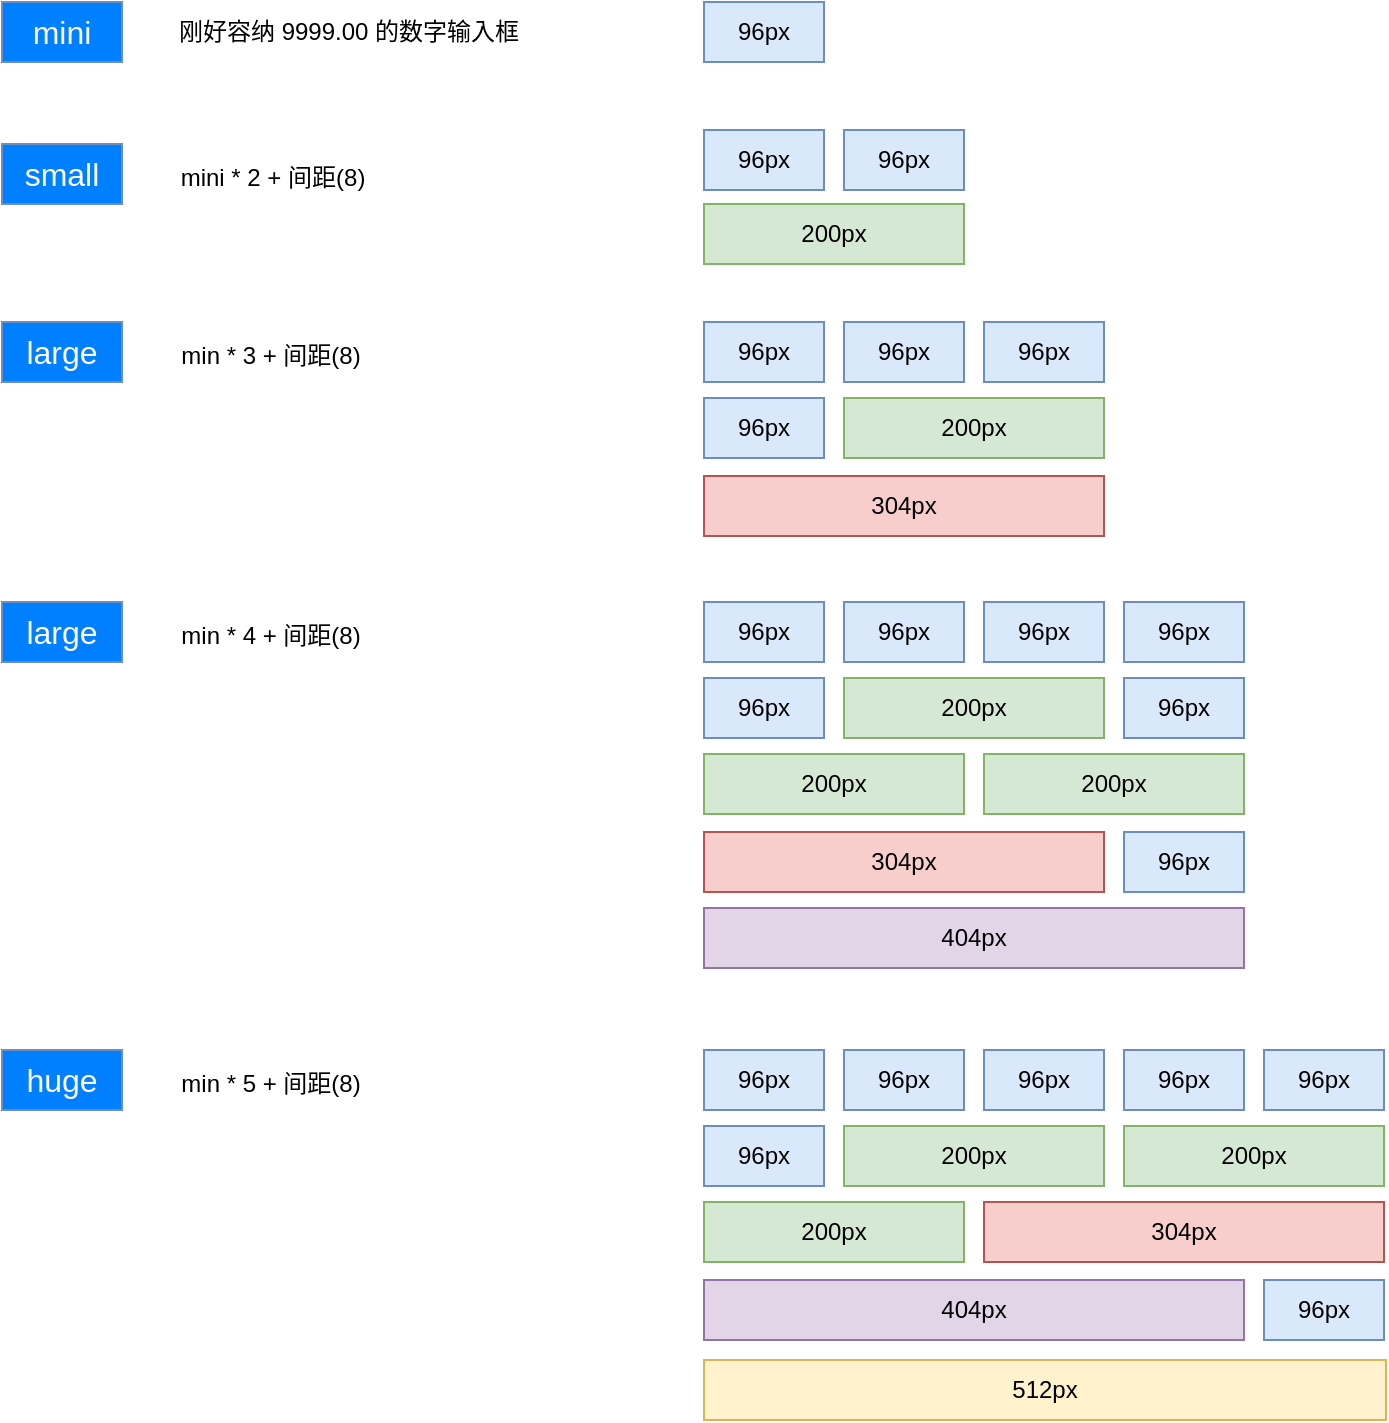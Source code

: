 <mxfile version="20.3.0" type="device" pages="3"><diagram id="fIvN_w8qpU_l4cQ-Hi-v" name="width"><mxGraphModel dx="1106" dy="415" grid="0" gridSize="10" guides="1" tooltips="1" connect="1" arrows="1" fold="1" page="0" pageScale="1" pageWidth="827" pageHeight="1169" math="0" shadow="0"><root><mxCell id="0"/><mxCell id="1" parent="0"/><mxCell id="_XSVKCoGGZaWdRooSwEk-4" value="&lt;font color=&quot;#ffffff&quot; style=&quot;font-size: 16px;&quot;&gt;mini&lt;/font&gt;" style="text;html=1;strokeColor=#6c8ebf;fillColor=#007FFF;align=center;verticalAlign=middle;whiteSpace=wrap;rounded=0;" parent="1" vertex="1"><mxGeometry x="7" y="696" width="60" height="30" as="geometry"/></mxCell><mxCell id="_XSVKCoGGZaWdRooSwEk-5" value="&lt;font color=&quot;#ffffff&quot;&gt;&lt;span style=&quot;font-size: 16px;&quot;&gt;small&lt;/span&gt;&lt;/font&gt;" style="text;html=1;strokeColor=#6c8ebf;fillColor=#007FFF;align=center;verticalAlign=middle;whiteSpace=wrap;rounded=0;" parent="1" vertex="1"><mxGeometry x="7" y="767" width="60" height="30" as="geometry"/></mxCell><mxCell id="_XSVKCoGGZaWdRooSwEk-6" value="&lt;font color=&quot;#ffffff&quot;&gt;&lt;span style=&quot;font-size: 16px;&quot;&gt;large&lt;/span&gt;&lt;/font&gt;" style="text;html=1;strokeColor=#6c8ebf;fillColor=#007FFF;align=center;verticalAlign=middle;whiteSpace=wrap;rounded=0;" parent="1" vertex="1"><mxGeometry x="7" y="856" width="60" height="30" as="geometry"/></mxCell><mxCell id="DkcpsEwHu0-lN8CSCD0D-1" value="96px" style="rounded=0;whiteSpace=wrap;html=1;fillColor=#dae8fc;strokeColor=#6c8ebf;" vertex="1" parent="1"><mxGeometry x="358" y="696" width="60" height="30" as="geometry"/></mxCell><mxCell id="DkcpsEwHu0-lN8CSCD0D-2" value="96px" style="rounded=0;whiteSpace=wrap;html=1;fillColor=#dae8fc;strokeColor=#6c8ebf;" vertex="1" parent="1"><mxGeometry x="358" y="760" width="60" height="30" as="geometry"/></mxCell><mxCell id="DkcpsEwHu0-lN8CSCD0D-3" value="96px" style="rounded=0;whiteSpace=wrap;html=1;fillColor=#dae8fc;strokeColor=#6c8ebf;" vertex="1" parent="1"><mxGeometry x="428" y="760" width="60" height="30" as="geometry"/></mxCell><mxCell id="DkcpsEwHu0-lN8CSCD0D-4" value="刚好容纳 9999.00 的数字输入框" style="text;html=1;align=center;verticalAlign=middle;resizable=0;points=[];autosize=1;strokeColor=none;fillColor=none;" vertex="1" parent="1"><mxGeometry x="86" y="698" width="188" height="26" as="geometry"/></mxCell><mxCell id="DkcpsEwHu0-lN8CSCD0D-5" value="200px" style="rounded=0;whiteSpace=wrap;html=1;fillColor=#d5e8d4;strokeColor=#82b366;" vertex="1" parent="1"><mxGeometry x="358" y="797" width="130" height="30" as="geometry"/></mxCell><mxCell id="DkcpsEwHu0-lN8CSCD0D-6" value="mini * 2 + 间距(8)" style="text;html=1;align=center;verticalAlign=middle;resizable=0;points=[];autosize=1;strokeColor=none;fillColor=none;" vertex="1" parent="1"><mxGeometry x="87" y="771" width="110" height="26" as="geometry"/></mxCell><mxCell id="DkcpsEwHu0-lN8CSCD0D-7" value="96px" style="rounded=0;whiteSpace=wrap;html=1;fillColor=#dae8fc;strokeColor=#6c8ebf;" vertex="1" parent="1"><mxGeometry x="358" y="856" width="60" height="30" as="geometry"/></mxCell><mxCell id="DkcpsEwHu0-lN8CSCD0D-8" value="96px" style="rounded=0;whiteSpace=wrap;html=1;fillColor=#dae8fc;strokeColor=#6c8ebf;" vertex="1" parent="1"><mxGeometry x="428" y="856" width="60" height="30" as="geometry"/></mxCell><mxCell id="DkcpsEwHu0-lN8CSCD0D-9" value="200px" style="rounded=0;whiteSpace=wrap;html=1;fillColor=#d5e8d4;strokeColor=#82b366;" vertex="1" parent="1"><mxGeometry x="428" y="894" width="130" height="30" as="geometry"/></mxCell><mxCell id="DkcpsEwHu0-lN8CSCD0D-10" value="96px" style="rounded=0;whiteSpace=wrap;html=1;fillColor=#dae8fc;strokeColor=#6c8ebf;" vertex="1" parent="1"><mxGeometry x="498" y="856" width="60" height="30" as="geometry"/></mxCell><mxCell id="DkcpsEwHu0-lN8CSCD0D-11" value="96px" style="rounded=0;whiteSpace=wrap;html=1;fillColor=#dae8fc;strokeColor=#6c8ebf;" vertex="1" parent="1"><mxGeometry x="358" y="894" width="60" height="30" as="geometry"/></mxCell><mxCell id="DkcpsEwHu0-lN8CSCD0D-12" value="304px" style="rounded=0;whiteSpace=wrap;html=1;fillColor=#f8cecc;strokeColor=#b85450;" vertex="1" parent="1"><mxGeometry x="358" y="933" width="200" height="30" as="geometry"/></mxCell><mxCell id="DkcpsEwHu0-lN8CSCD0D-13" value="min * 3 + 间距(8)" style="text;html=1;align=center;verticalAlign=middle;resizable=0;points=[];autosize=1;strokeColor=none;fillColor=none;" vertex="1" parent="1"><mxGeometry x="87" y="860" width="108" height="26" as="geometry"/></mxCell><mxCell id="DkcpsEwHu0-lN8CSCD0D-14" value="&lt;font color=&quot;#ffffff&quot;&gt;&lt;span style=&quot;font-size: 16px;&quot;&gt;large&lt;/span&gt;&lt;/font&gt;" style="text;html=1;strokeColor=#6c8ebf;fillColor=#007FFF;align=center;verticalAlign=middle;whiteSpace=wrap;rounded=0;" vertex="1" parent="1"><mxGeometry x="7" y="996" width="60" height="30" as="geometry"/></mxCell><mxCell id="DkcpsEwHu0-lN8CSCD0D-15" value="96px" style="rounded=0;whiteSpace=wrap;html=1;fillColor=#dae8fc;strokeColor=#6c8ebf;" vertex="1" parent="1"><mxGeometry x="358" y="996" width="60" height="30" as="geometry"/></mxCell><mxCell id="DkcpsEwHu0-lN8CSCD0D-16" value="96px" style="rounded=0;whiteSpace=wrap;html=1;fillColor=#dae8fc;strokeColor=#6c8ebf;" vertex="1" parent="1"><mxGeometry x="428" y="996" width="60" height="30" as="geometry"/></mxCell><mxCell id="DkcpsEwHu0-lN8CSCD0D-17" value="200px" style="rounded=0;whiteSpace=wrap;html=1;fillColor=#d5e8d4;strokeColor=#82b366;" vertex="1" parent="1"><mxGeometry x="428" y="1034" width="130" height="30" as="geometry"/></mxCell><mxCell id="DkcpsEwHu0-lN8CSCD0D-18" value="96px" style="rounded=0;whiteSpace=wrap;html=1;fillColor=#dae8fc;strokeColor=#6c8ebf;" vertex="1" parent="1"><mxGeometry x="498" y="996" width="60" height="30" as="geometry"/></mxCell><mxCell id="DkcpsEwHu0-lN8CSCD0D-19" value="96px" style="rounded=0;whiteSpace=wrap;html=1;fillColor=#dae8fc;strokeColor=#6c8ebf;" vertex="1" parent="1"><mxGeometry x="358" y="1034" width="60" height="30" as="geometry"/></mxCell><mxCell id="DkcpsEwHu0-lN8CSCD0D-20" value="304px" style="rounded=0;whiteSpace=wrap;html=1;fillColor=#f8cecc;strokeColor=#b85450;" vertex="1" parent="1"><mxGeometry x="358" y="1111" width="200" height="30" as="geometry"/></mxCell><mxCell id="DkcpsEwHu0-lN8CSCD0D-21" value="min * 4 + 间距(8)" style="text;html=1;align=center;verticalAlign=middle;resizable=0;points=[];autosize=1;strokeColor=none;fillColor=none;" vertex="1" parent="1"><mxGeometry x="87" y="1000" width="108" height="26" as="geometry"/></mxCell><mxCell id="DkcpsEwHu0-lN8CSCD0D-22" value="96px" style="rounded=0;whiteSpace=wrap;html=1;fillColor=#dae8fc;strokeColor=#6c8ebf;" vertex="1" parent="1"><mxGeometry x="568" y="996" width="60" height="30" as="geometry"/></mxCell><mxCell id="DkcpsEwHu0-lN8CSCD0D-23" value="96px" style="rounded=0;whiteSpace=wrap;html=1;fillColor=#dae8fc;strokeColor=#6c8ebf;" vertex="1" parent="1"><mxGeometry x="568" y="1034" width="60" height="30" as="geometry"/></mxCell><mxCell id="DkcpsEwHu0-lN8CSCD0D-24" value="96px" style="rounded=0;whiteSpace=wrap;html=1;fillColor=#dae8fc;strokeColor=#6c8ebf;" vertex="1" parent="1"><mxGeometry x="568" y="1111" width="60" height="30" as="geometry"/></mxCell><mxCell id="DkcpsEwHu0-lN8CSCD0D-25" value="200px" style="rounded=0;whiteSpace=wrap;html=1;fillColor=#d5e8d4;strokeColor=#82b366;" vertex="1" parent="1"><mxGeometry x="358" y="1072" width="130" height="30" as="geometry"/></mxCell><mxCell id="DkcpsEwHu0-lN8CSCD0D-26" value="200px" style="rounded=0;whiteSpace=wrap;html=1;fillColor=#d5e8d4;strokeColor=#82b366;" vertex="1" parent="1"><mxGeometry x="498" y="1072" width="130" height="30" as="geometry"/></mxCell><mxCell id="DkcpsEwHu0-lN8CSCD0D-27" value="&lt;font color=&quot;#ffffff&quot;&gt;&lt;span style=&quot;font-size: 16px;&quot;&gt;huge&lt;/span&gt;&lt;/font&gt;" style="text;html=1;strokeColor=#6c8ebf;fillColor=#007FFF;align=center;verticalAlign=middle;whiteSpace=wrap;rounded=0;" vertex="1" parent="1"><mxGeometry x="7" y="1220" width="60" height="30" as="geometry"/></mxCell><mxCell id="DkcpsEwHu0-lN8CSCD0D-28" value="96px" style="rounded=0;whiteSpace=wrap;html=1;fillColor=#dae8fc;strokeColor=#6c8ebf;" vertex="1" parent="1"><mxGeometry x="358" y="1220" width="60" height="30" as="geometry"/></mxCell><mxCell id="DkcpsEwHu0-lN8CSCD0D-29" value="96px" style="rounded=0;whiteSpace=wrap;html=1;fillColor=#dae8fc;strokeColor=#6c8ebf;" vertex="1" parent="1"><mxGeometry x="428" y="1220" width="60" height="30" as="geometry"/></mxCell><mxCell id="DkcpsEwHu0-lN8CSCD0D-30" value="200px" style="rounded=0;whiteSpace=wrap;html=1;fillColor=#d5e8d4;strokeColor=#82b366;" vertex="1" parent="1"><mxGeometry x="428" y="1258" width="130" height="30" as="geometry"/></mxCell><mxCell id="DkcpsEwHu0-lN8CSCD0D-31" value="96px" style="rounded=0;whiteSpace=wrap;html=1;fillColor=#dae8fc;strokeColor=#6c8ebf;" vertex="1" parent="1"><mxGeometry x="498" y="1220" width="60" height="30" as="geometry"/></mxCell><mxCell id="DkcpsEwHu0-lN8CSCD0D-32" value="96px" style="rounded=0;whiteSpace=wrap;html=1;fillColor=#dae8fc;strokeColor=#6c8ebf;" vertex="1" parent="1"><mxGeometry x="358" y="1258" width="60" height="30" as="geometry"/></mxCell><mxCell id="DkcpsEwHu0-lN8CSCD0D-34" value="min * 5 + 间距(8)" style="text;html=1;align=center;verticalAlign=middle;resizable=0;points=[];autosize=1;strokeColor=none;fillColor=none;" vertex="1" parent="1"><mxGeometry x="87" y="1224" width="108" height="26" as="geometry"/></mxCell><mxCell id="DkcpsEwHu0-lN8CSCD0D-35" value="96px" style="rounded=0;whiteSpace=wrap;html=1;fillColor=#dae8fc;strokeColor=#6c8ebf;" vertex="1" parent="1"><mxGeometry x="568" y="1220" width="60" height="30" as="geometry"/></mxCell><mxCell id="DkcpsEwHu0-lN8CSCD0D-38" value="200px" style="rounded=0;whiteSpace=wrap;html=1;fillColor=#d5e8d4;strokeColor=#82b366;" vertex="1" parent="1"><mxGeometry x="358" y="1296" width="130" height="30" as="geometry"/></mxCell><mxCell id="DkcpsEwHu0-lN8CSCD0D-39" value="200px" style="rounded=0;whiteSpace=wrap;html=1;fillColor=#d5e8d4;strokeColor=#82b366;" vertex="1" parent="1"><mxGeometry x="568" y="1258" width="130" height="30" as="geometry"/></mxCell><mxCell id="DkcpsEwHu0-lN8CSCD0D-40" value="96px" style="rounded=0;whiteSpace=wrap;html=1;fillColor=#dae8fc;strokeColor=#6c8ebf;" vertex="1" parent="1"><mxGeometry x="638" y="1220" width="60" height="30" as="geometry"/></mxCell><mxCell id="DkcpsEwHu0-lN8CSCD0D-41" value="304px" style="rounded=0;whiteSpace=wrap;html=1;fillColor=#f8cecc;strokeColor=#b85450;" vertex="1" parent="1"><mxGeometry x="498" y="1296" width="200" height="30" as="geometry"/></mxCell><mxCell id="DkcpsEwHu0-lN8CSCD0D-42" value="96px" style="rounded=0;whiteSpace=wrap;html=1;fillColor=#dae8fc;strokeColor=#6c8ebf;" vertex="1" parent="1"><mxGeometry x="638" y="1335" width="60" height="30" as="geometry"/></mxCell><mxCell id="DkcpsEwHu0-lN8CSCD0D-43" value="404px" style="rounded=0;whiteSpace=wrap;html=1;fillColor=#e1d5e7;strokeColor=#9673a6;" vertex="1" parent="1"><mxGeometry x="358" y="1149" width="270" height="30" as="geometry"/></mxCell><mxCell id="DkcpsEwHu0-lN8CSCD0D-44" value="512px" style="rounded=0;whiteSpace=wrap;html=1;fillColor=#fff2cc;strokeColor=#d6b656;" vertex="1" parent="1"><mxGeometry x="358" y="1375" width="341" height="30" as="geometry"/></mxCell><mxCell id="DkcpsEwHu0-lN8CSCD0D-45" value="404px" style="rounded=0;whiteSpace=wrap;html=1;fillColor=#e1d5e7;strokeColor=#9673a6;" vertex="1" parent="1"><mxGeometry x="358" y="1335" width="270" height="30" as="geometry"/></mxCell></root></mxGraphModel></diagram><diagram id="-vcVeE_f3vwcs3k9vl4X" name="submit"><mxGraphModel dx="1325" dy="629" grid="0" gridSize="10" guides="1" tooltips="1" connect="1" arrows="1" fold="1" page="0" pageScale="1" pageWidth="827" pageHeight="1169" math="0" shadow="0"><root><mxCell id="0"/><mxCell id="1" parent="0"/><mxCell id="1MVuNjYlv847LxG0ZZwz-4" style="edgeStyle=orthogonalEdgeStyle;rounded=0;orthogonalLoop=1;jettySize=auto;html=1;exitX=0.5;exitY=1;exitDx=0;exitDy=0;entryX=0.5;entryY=0;entryDx=0;entryDy=0;" parent="1" source="1MVuNjYlv847LxG0ZZwz-1" target="1MVuNjYlv847LxG0ZZwz-3" edge="1"><mxGeometry relative="1" as="geometry"/></mxCell><mxCell id="1MVuNjYlv847LxG0ZZwz-7" value="Y" style="edgeStyle=orthogonalEdgeStyle;rounded=0;orthogonalLoop=1;jettySize=auto;html=1;exitX=1;exitY=0.5;exitDx=0;exitDy=0;" parent="1" source="1MVuNjYlv847LxG0ZZwz-1" target="1MVuNjYlv847LxG0ZZwz-6" edge="1"><mxGeometry relative="1" as="geometry"/></mxCell><mxCell id="1MVuNjYlv847LxG0ZZwz-1" value="validate" style="rounded=0;whiteSpace=wrap;html=1;fillColor=#f8cecc;strokeColor=#b85450;" parent="1" vertex="1"><mxGeometry x="128" y="344" width="114" height="40" as="geometry"/></mxCell><mxCell id="1MVuNjYlv847LxG0ZZwz-12" style="edgeStyle=orthogonalEdgeStyle;rounded=0;orthogonalLoop=1;jettySize=auto;html=1;exitX=0.5;exitY=1;exitDx=0;exitDy=0;entryX=0.5;entryY=0;entryDx=0;entryDy=0;" parent="1" source="1MVuNjYlv847LxG0ZZwz-2" target="1MVuNjYlv847LxG0ZZwz-11" edge="1"><mxGeometry relative="1" as="geometry"/></mxCell><mxCell id="1MVuNjYlv847LxG0ZZwz-14" value="Y" style="edgeStyle=orthogonalEdgeStyle;rounded=0;orthogonalLoop=1;jettySize=auto;html=1;exitX=1;exitY=0.5;exitDx=0;exitDy=0;" parent="1" source="1MVuNjYlv847LxG0ZZwz-2" target="1MVuNjYlv847LxG0ZZwz-13" edge="1"><mxGeometry relative="1" as="geometry"/></mxCell><mxCell id="1MVuNjYlv847LxG0ZZwz-2" value="submit" style="rounded=0;whiteSpace=wrap;html=1;fillColor=#dae8fc;strokeColor=#6c8ebf;" parent="1" vertex="1"><mxGeometry x="466" y="344" width="114" height="40" as="geometry"/></mxCell><mxCell id="1MVuNjYlv847LxG0ZZwz-3" value="failed" style="ellipse;whiteSpace=wrap;html=1;aspect=fixed;" parent="1" vertex="1"><mxGeometry x="163.5" y="428" width="43" height="43" as="geometry"/></mxCell><mxCell id="1MVuNjYlv847LxG0ZZwz-8" style="edgeStyle=orthogonalEdgeStyle;rounded=0;orthogonalLoop=1;jettySize=auto;html=1;exitX=1;exitY=0.5;exitDx=0;exitDy=0;entryX=0;entryY=0.5;entryDx=0;entryDy=0;" parent="1" source="1MVuNjYlv847LxG0ZZwz-6" target="1MVuNjYlv847LxG0ZZwz-2" edge="1"><mxGeometry relative="1" as="geometry"/></mxCell><mxCell id="1MVuNjYlv847LxG0ZZwz-6" value="transform" style="rounded=0;whiteSpace=wrap;html=1;fillColor=#d5e8d4;strokeColor=#82b366;" parent="1" vertex="1"><mxGeometry x="297" y="344" width="114" height="40" as="geometry"/></mxCell><mxCell id="1MVuNjYlv847LxG0ZZwz-10" value="提交" style="edgeStyle=orthogonalEdgeStyle;rounded=0;orthogonalLoop=1;jettySize=auto;html=1;exitX=0.5;exitY=0.5;exitDx=0;exitDy=0;exitPerimeter=0;entryX=0;entryY=0.5;entryDx=0;entryDy=0;" parent="1" source="1MVuNjYlv847LxG0ZZwz-9" target="1MVuNjYlv847LxG0ZZwz-1" edge="1"><mxGeometry relative="1" as="geometry"/></mxCell><mxCell id="1MVuNjYlv847LxG0ZZwz-9" value="Actor" style="shape=umlActor;verticalLabelPosition=bottom;verticalAlign=top;html=1;outlineConnect=0;" parent="1" vertex="1"><mxGeometry x="-14" y="334" width="30" height="60" as="geometry"/></mxCell><mxCell id="1MVuNjYlv847LxG0ZZwz-11" value="failed" style="ellipse;whiteSpace=wrap;html=1;aspect=fixed;" parent="1" vertex="1"><mxGeometry x="501.5" y="423" width="43" height="43" as="geometry"/></mxCell><mxCell id="1MVuNjYlv847LxG0ZZwz-13" value="finish" style="rounded=0;whiteSpace=wrap;html=1;fillColor=#e1d5e7;strokeColor=#9673a6;" parent="1" vertex="1"><mxGeometry x="635" y="344" width="114" height="40" as="geometry"/></mxCell><mxCell id="1MVuNjYlv847LxG0ZZwz-15" value="数据验证" style="text;html=1;strokeColor=none;fillColor=none;align=center;verticalAlign=middle;whiteSpace=wrap;rounded=0;" parent="1" vertex="1"><mxGeometry x="155" y="306" width="60" height="30" as="geometry"/></mxCell><mxCell id="1MVuNjYlv847LxG0ZZwz-17" value="数据转换" style="text;html=1;strokeColor=none;fillColor=none;align=center;verticalAlign=middle;whiteSpace=wrap;rounded=0;" parent="1" vertex="1"><mxGeometry x="324" y="309" width="60" height="30" as="geometry"/></mxCell><mxCell id="1MVuNjYlv847LxG0ZZwz-18" value="数据提交" style="text;html=1;strokeColor=none;fillColor=none;align=center;verticalAlign=middle;whiteSpace=wrap;rounded=0;" parent="1" vertex="1"><mxGeometry x="487" y="309" width="60" height="30" as="geometry"/></mxCell><mxCell id="1MVuNjYlv847LxG0ZZwz-19" value="完成" style="text;html=1;strokeColor=none;fillColor=none;align=center;verticalAlign=middle;whiteSpace=wrap;rounded=0;" parent="1" vertex="1"><mxGeometry x="655" y="309" width="60" height="30" as="geometry"/></mxCell></root></mxGraphModel></diagram><diagram id="g-e3E6MEGYLghUyAYY9K" name="第 3 页"><mxGraphModel dx="925" dy="629" grid="0" gridSize="10" guides="1" tooltips="1" connect="1" arrows="1" fold="1" page="0" pageScale="1" pageWidth="827" pageHeight="1169" math="0" shadow="0"><root><mxCell id="0"/><mxCell id="1" parent="0"/><mxCell id="19W-BnHHWB5D1gUUc5k1-1" style="edgeStyle=orthogonalEdgeStyle;rounded=0;orthogonalLoop=1;jettySize=auto;html=1;exitX=0.5;exitY=1;exitDx=0;exitDy=0;entryX=0.5;entryY=0;entryDx=0;entryDy=0;" edge="1" parent="1" source="19W-BnHHWB5D1gUUc5k1-3" target="19W-BnHHWB5D1gUUc5k1-7"><mxGeometry relative="1" as="geometry"/></mxCell><mxCell id="19W-BnHHWB5D1gUUc5k1-2" value="Y" style="edgeStyle=orthogonalEdgeStyle;rounded=0;orthogonalLoop=1;jettySize=auto;html=1;exitX=1;exitY=0.5;exitDx=0;exitDy=0;" edge="1" parent="1" source="19W-BnHHWB5D1gUUc5k1-3" target="19W-BnHHWB5D1gUUc5k1-9"><mxGeometry relative="1" as="geometry"/></mxCell><mxCell id="19W-BnHHWB5D1gUUc5k1-3" value="request" style="rounded=0;whiteSpace=wrap;html=1;fillColor=#f8cecc;strokeColor=#b85450;" vertex="1" parent="1"><mxGeometry x="128" y="344" width="114" height="40" as="geometry"/></mxCell><mxCell id="19W-BnHHWB5D1gUUc5k1-7" value="failed" style="ellipse;whiteSpace=wrap;html=1;aspect=fixed;" vertex="1" parent="1"><mxGeometry x="163.5" y="428" width="43" height="43" as="geometry"/></mxCell><mxCell id="19W-BnHHWB5D1gUUc5k1-19" style="edgeStyle=orthogonalEdgeStyle;rounded=0;orthogonalLoop=1;jettySize=auto;html=1;exitX=1;exitY=0.5;exitDx=0;exitDy=0;entryX=0;entryY=0.5;entryDx=0;entryDy=0;" edge="1" parent="1" source="19W-BnHHWB5D1gUUc5k1-9" target="19W-BnHHWB5D1gUUc5k1-18"><mxGeometry relative="1" as="geometry"/></mxCell><mxCell id="19W-BnHHWB5D1gUUc5k1-9" value="convert" style="rounded=0;whiteSpace=wrap;html=1;fillColor=#d5e8d4;strokeColor=#82b366;" vertex="1" parent="1"><mxGeometry x="297" y="344" width="114" height="40" as="geometry"/></mxCell><mxCell id="19W-BnHHWB5D1gUUc5k1-14" value="远程数据获取" style="text;html=1;strokeColor=none;fillColor=none;align=center;verticalAlign=middle;whiteSpace=wrap;rounded=0;" vertex="1" parent="1"><mxGeometry x="139" y="308" width="92" height="30" as="geometry"/></mxCell><mxCell id="19W-BnHHWB5D1gUUc5k1-15" value="数据转换" style="text;html=1;strokeColor=none;fillColor=none;align=center;verticalAlign=middle;whiteSpace=wrap;rounded=0;" vertex="1" parent="1"><mxGeometry x="324" y="309" width="60" height="30" as="geometry"/></mxCell><mxCell id="19W-BnHHWB5D1gUUc5k1-18" value="表单数据" style="ellipse;whiteSpace=wrap;html=1;" vertex="1" parent="1"><mxGeometry x="528" y="324" width="120" height="80" as="geometry"/></mxCell><mxCell id="19W-BnHHWB5D1gUUc5k1-21" style="rounded=0;orthogonalLoop=1;jettySize=auto;html=1;exitX=1;exitY=0.5;exitDx=0;exitDy=0;entryX=0;entryY=0;entryDx=0;entryDy=0;" edge="1" parent="1" source="19W-BnHHWB5D1gUUc5k1-20" target="19W-BnHHWB5D1gUUc5k1-18"><mxGeometry relative="1" as="geometry"/></mxCell><mxCell id="19W-BnHHWB5D1gUUc5k1-20" value="initialValue" style="rounded=0;whiteSpace=wrap;html=1;fillColor=#dae8fc;strokeColor=#6c8ebf;" vertex="1" parent="1"><mxGeometry x="128" y="196" width="114" height="40" as="geometry"/></mxCell><mxCell id="19W-BnHHWB5D1gUUc5k1-22" value="本地数据" style="text;html=1;strokeColor=none;fillColor=none;align=center;verticalAlign=middle;whiteSpace=wrap;rounded=0;" vertex="1" parent="1"><mxGeometry x="139" y="162" width="92" height="30" as="geometry"/></mxCell></root></mxGraphModel></diagram></mxfile>